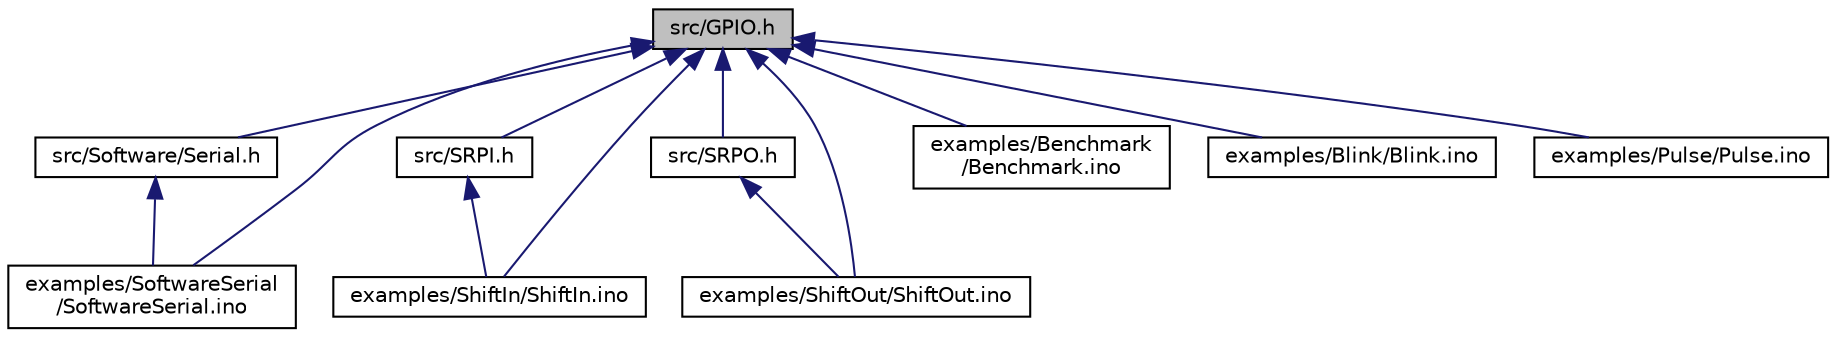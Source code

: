 digraph "src/GPIO.h"
{
  edge [fontname="Helvetica",fontsize="10",labelfontname="Helvetica",labelfontsize="10"];
  node [fontname="Helvetica",fontsize="10",shape=record];
  Node1 [label="src/GPIO.h",height=0.2,width=0.4,color="black", fillcolor="grey75", style="filled", fontcolor="black"];
  Node1 -> Node2 [dir="back",color="midnightblue",fontsize="10",style="solid",fontname="Helvetica"];
  Node2 [label="src/Software/Serial.h",height=0.2,width=0.4,color="black", fillcolor="white", style="filled",URL="$d7/dae/Serial_8h.html"];
  Node2 -> Node3 [dir="back",color="midnightblue",fontsize="10",style="solid",fontname="Helvetica"];
  Node3 [label="examples/SoftwareSerial\l/SoftwareSerial.ino",height=0.2,width=0.4,color="black", fillcolor="white", style="filled",URL="$d8/d56/SoftwareSerial_8ino.html"];
  Node1 -> Node4 [dir="back",color="midnightblue",fontsize="10",style="solid",fontname="Helvetica"];
  Node4 [label="src/SRPI.h",height=0.2,width=0.4,color="black", fillcolor="white", style="filled",URL="$d4/d2e/SRPI_8h.html"];
  Node4 -> Node5 [dir="back",color="midnightblue",fontsize="10",style="solid",fontname="Helvetica"];
  Node5 [label="examples/ShiftIn/ShiftIn.ino",height=0.2,width=0.4,color="black", fillcolor="white", style="filled",URL="$d5/df7/ShiftIn_8ino.html"];
  Node1 -> Node6 [dir="back",color="midnightblue",fontsize="10",style="solid",fontname="Helvetica"];
  Node6 [label="src/SRPO.h",height=0.2,width=0.4,color="black", fillcolor="white", style="filled",URL="$da/d82/SRPO_8h.html"];
  Node6 -> Node7 [dir="back",color="midnightblue",fontsize="10",style="solid",fontname="Helvetica"];
  Node7 [label="examples/ShiftOut/ShiftOut.ino",height=0.2,width=0.4,color="black", fillcolor="white", style="filled",URL="$d1/d63/ShiftOut_8ino.html"];
  Node1 -> Node8 [dir="back",color="midnightblue",fontsize="10",style="solid",fontname="Helvetica"];
  Node8 [label="examples/Benchmark\l/Benchmark.ino",height=0.2,width=0.4,color="black", fillcolor="white", style="filled",URL="$d2/d24/Benchmark_8ino.html"];
  Node1 -> Node9 [dir="back",color="midnightblue",fontsize="10",style="solid",fontname="Helvetica"];
  Node9 [label="examples/Blink/Blink.ino",height=0.2,width=0.4,color="black", fillcolor="white", style="filled",URL="$d7/d9d/Blink_8ino.html"];
  Node1 -> Node10 [dir="back",color="midnightblue",fontsize="10",style="solid",fontname="Helvetica"];
  Node10 [label="examples/Pulse/Pulse.ino",height=0.2,width=0.4,color="black", fillcolor="white", style="filled",URL="$d9/dd9/Pulse_8ino.html"];
  Node1 -> Node5 [dir="back",color="midnightblue",fontsize="10",style="solid",fontname="Helvetica"];
  Node1 -> Node7 [dir="back",color="midnightblue",fontsize="10",style="solid",fontname="Helvetica"];
  Node1 -> Node3 [dir="back",color="midnightblue",fontsize="10",style="solid",fontname="Helvetica"];
}
